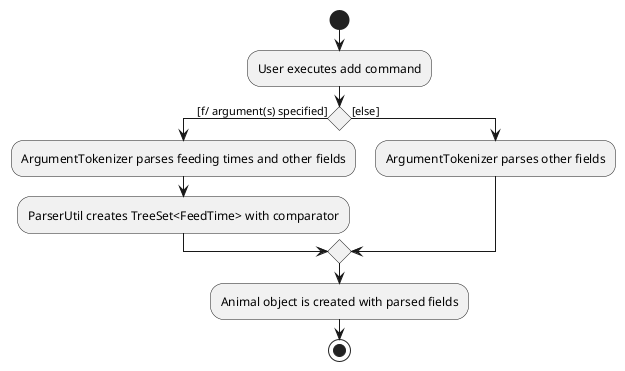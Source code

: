@startuml
start
:User executes add command;

'Since the beta syntax does not support placing the condition outside the
'diamond we place it as the true branch instead.

if () then ([f/ argument(s) specified])
    :ArgumentTokenizer parses feeding times and other fields;
    :ParserUtil creates TreeSet<FeedTime> with comparator;
else ([else])
    :ArgumentTokenizer parses other fields;
endif
:Animal object is created with parsed fields;
stop
@enduml
